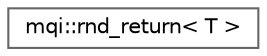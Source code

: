 digraph "Graphical Class Hierarchy"
{
 // LATEX_PDF_SIZE
  bgcolor="transparent";
  edge [fontname=Helvetica,fontsize=10,labelfontname=Helvetica,labelfontsize=10];
  node [fontname=Helvetica,fontsize=10,shape=box,height=0.2,width=0.4];
  rankdir="LR";
  Node0 [id="Node000000",label="mqi::rnd_return\< T \>",height=0.2,width=0.4,color="grey40", fillcolor="white", style="filled",URL="$structmqi_1_1rnd__return.html",tooltip="A helper struct to define the return type for random number generators."];
}
